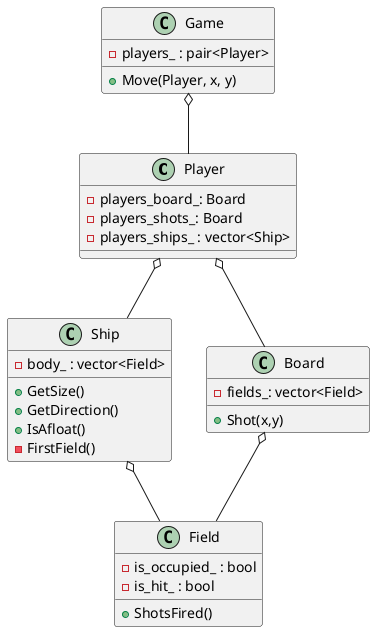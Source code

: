 @startuml

Player o-- Ship
Board o-- Field
Player o-- Board
Game o-- Player
Ship o-- Field

class Ship {
  -body_ : vector<Field>

  +GetSize()
  +GetDirection()
  +IsAfloat()
  -FirstField()
}

class Field {
  -is_occupied_ : bool
  -is_hit_ : bool
  +ShotsFired()
}

class Game {
  -players_ : pair<Player>
  +Move(Player, x, y)
}

class Board {
  -fields_: vector<Field>
  +Shot(x,y)
}

class Player {
  -players_board_: Board
  -players_shots_: Board
  -players_ships_ : vector<Ship>
}

@enduml
